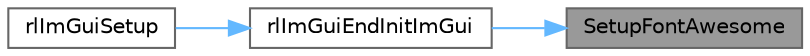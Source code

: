 digraph "SetupFontAwesome"
{
 // LATEX_PDF_SIZE
  bgcolor="transparent";
  edge [fontname=Helvetica,fontsize=10,labelfontname=Helvetica,labelfontsize=10];
  node [fontname=Helvetica,fontsize=10,shape=box,height=0.2,width=0.4];
  rankdir="RL";
  Node1 [id="Node000001",label="SetupFontAwesome",height=0.2,width=0.4,color="gray40", fillcolor="grey60", style="filled", fontcolor="black",tooltip=" "];
  Node1 -> Node2 [id="edge1_Node000001_Node000002",dir="back",color="steelblue1",style="solid",tooltip=" "];
  Node2 [id="Node000002",label="rlImGuiEndInitImGui",height=0.2,width=0.4,color="grey40", fillcolor="white", style="filled",URL="$rl_im_gui_8cpp.html#a0ec7c68b95290b6d25468f5b2b1a4430",tooltip="End Custom initialization. Not needed if you call rlImGuiSetup. Only needed if you want to add custom..."];
  Node2 -> Node3 [id="edge2_Node000002_Node000003",dir="back",color="steelblue1",style="solid",tooltip=" "];
  Node3 [id="Node000003",label="rlImGuiSetup",height=0.2,width=0.4,color="grey40", fillcolor="white", style="filled",URL="$rl_im_gui_8cpp.html#a4925b7c40a505037b4e75505e78bca1a",tooltip="Sets up ImGui, loads fonts and themes Calls ImGui_ImplRaylib_Init and sets the theme...."];
}
